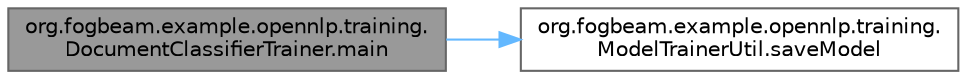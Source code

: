 digraph "org.fogbeam.example.opennlp.training.DocumentClassifierTrainer.main"
{
 // LATEX_PDF_SIZE
  bgcolor="transparent";
  edge [fontname=Helvetica,fontsize=10,labelfontname=Helvetica,labelfontsize=10];
  node [fontname=Helvetica,fontsize=10,shape=box,height=0.2,width=0.4];
  rankdir="LR";
  Node1 [id="Node000001",label="org.fogbeam.example.opennlp.training.\lDocumentClassifierTrainer.main",height=0.2,width=0.4,color="gray40", fillcolor="grey60", style="filled", fontcolor="black",tooltip=" "];
  Node1 -> Node2 [id="edge2_Node000001_Node000002",color="steelblue1",style="solid",tooltip=" "];
  Node2 [id="Node000002",label="org.fogbeam.example.opennlp.training.\lModelTrainerUtil.saveModel",height=0.2,width=0.4,color="grey40", fillcolor="white", style="filled",URL="$classorg_1_1fogbeam_1_1example_1_1opennlp_1_1training_1_1_model_trainer_util.html#a178cfc119182a4ae605313ef5c1edf74",tooltip=" "];
}
